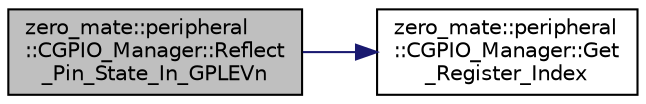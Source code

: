 digraph "zero_mate::peripheral::CGPIO_Manager::Reflect_Pin_State_In_GPLEVn"
{
 // LATEX_PDF_SIZE
  bgcolor="transparent";
  edge [fontname="Helvetica",fontsize="10",labelfontname="Helvetica",labelfontsize="10"];
  node [fontname="Helvetica",fontsize="10",shape=record];
  rankdir="LR";
  Node1 [label="zero_mate::peripheral\l::CGPIO_Manager::Reflect\l_Pin_State_In_GPLEVn",height=0.2,width=0.4,color="black", fillcolor="grey75", style="filled", fontcolor="black",tooltip=" "];
  Node1 -> Node2 [color="midnightblue",fontsize="10",style="solid",fontname="Helvetica"];
  Node2 [label="zero_mate::peripheral\l::CGPIO_Manager::Get\l_Register_Index",height=0.2,width=0.4,color="black",URL="$classzero__mate_1_1peripheral_1_1CGPIO__Manager.html#aa6b0515a8e4fecb78bebfbb79a13994b",tooltip=" "];
}
